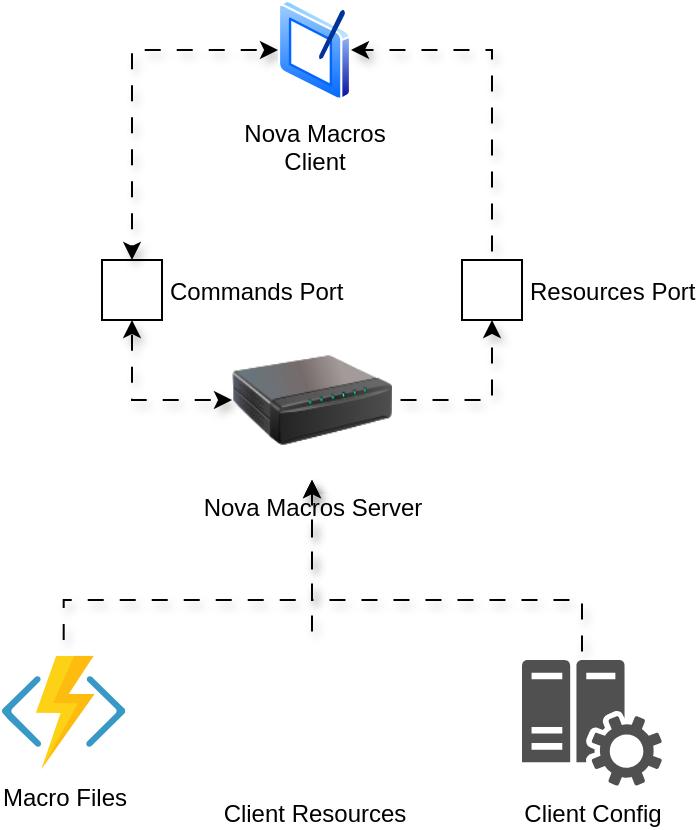 <mxfile version="24.6.4" type="device">
  <diagram id="7gcUSTIZ7YSJ5vT40chW" name="Page-1">
    <mxGraphModel dx="794" dy="724" grid="1" gridSize="10" guides="1" tooltips="1" connect="1" arrows="1" fold="1" page="1" pageScale="1" pageWidth="1169" pageHeight="827" math="0" shadow="0">
      <root>
        <mxCell id="0" />
        <mxCell id="1" parent="0" />
        <mxCell id="A3Kb_5LYnnvngUKxqPnR-24" style="edgeStyle=orthogonalEdgeStyle;rounded=0;orthogonalLoop=1;jettySize=auto;html=1;entryX=0.5;entryY=1;entryDx=0;entryDy=0;flowAnimation=1;shadow=1;" edge="1" parent="1" source="SZY12_XKgGBlkoAp8IEY-8" target="A3Kb_5LYnnvngUKxqPnR-1">
          <mxGeometry relative="1" as="geometry">
            <Array as="points">
              <mxPoint x="221" y="400" />
              <mxPoint x="345" y="400" />
            </Array>
          </mxGeometry>
        </mxCell>
        <mxCell id="SZY12_XKgGBlkoAp8IEY-8" value="Macro Files" style="aspect=fixed;html=1;perimeter=none;align=center;shadow=0;dashed=0;image;fontSize=12;image=img/lib/mscae/Functions.svg;" parent="1" vertex="1">
          <mxGeometry x="190" y="427.88" width="61.68" height="56.75" as="geometry" />
        </mxCell>
        <mxCell id="A3Kb_5LYnnvngUKxqPnR-9" style="edgeStyle=orthogonalEdgeStyle;rounded=0;orthogonalLoop=1;jettySize=auto;html=1;entryX=0.5;entryY=1;entryDx=0;entryDy=0;shadow=1;flowAnimation=1;startArrow=classic;startFill=1;" edge="1" parent="1" source="A3Kb_5LYnnvngUKxqPnR-1" target="A3Kb_5LYnnvngUKxqPnR-8">
          <mxGeometry relative="1" as="geometry" />
        </mxCell>
        <mxCell id="A3Kb_5LYnnvngUKxqPnR-11" style="edgeStyle=orthogonalEdgeStyle;rounded=0;orthogonalLoop=1;jettySize=auto;html=1;entryX=0.5;entryY=1;entryDx=0;entryDy=0;shadow=1;flowAnimation=1;" edge="1" parent="1" source="A3Kb_5LYnnvngUKxqPnR-1" target="A3Kb_5LYnnvngUKxqPnR-2">
          <mxGeometry relative="1" as="geometry" />
        </mxCell>
        <mxCell id="A3Kb_5LYnnvngUKxqPnR-1" value="Nova Macros Server" style="image;html=1;image=img/lib/clip_art/networking/Print_Server_128x128.png" vertex="1" parent="1">
          <mxGeometry x="305" y="260" width="80" height="80" as="geometry" />
        </mxCell>
        <mxCell id="A3Kb_5LYnnvngUKxqPnR-23" style="edgeStyle=orthogonalEdgeStyle;rounded=0;orthogonalLoop=1;jettySize=auto;html=1;entryX=1;entryY=0.5;entryDx=0;entryDy=0;flowAnimation=1;shadow=1;" edge="1" parent="1" source="A3Kb_5LYnnvngUKxqPnR-2" target="A3Kb_5LYnnvngUKxqPnR-20">
          <mxGeometry relative="1" as="geometry">
            <Array as="points">
              <mxPoint x="435" y="125" />
            </Array>
          </mxGeometry>
        </mxCell>
        <mxCell id="A3Kb_5LYnnvngUKxqPnR-2" value="Resources Port" style="fontStyle=0;labelPosition=right;verticalLabelPosition=middle;align=left;verticalAlign=middle;spacingLeft=2;" vertex="1" parent="1">
          <mxGeometry x="420" y="230" width="30" height="30" as="geometry" />
        </mxCell>
        <mxCell id="A3Kb_5LYnnvngUKxqPnR-8" value="Commands Port" style="fontStyle=0;labelPosition=right;verticalLabelPosition=middle;align=left;verticalAlign=middle;spacingLeft=2;" vertex="1" parent="1">
          <mxGeometry x="240" y="230" width="30" height="30" as="geometry" />
        </mxCell>
        <mxCell id="A3Kb_5LYnnvngUKxqPnR-17" style="edgeStyle=orthogonalEdgeStyle;rounded=0;orthogonalLoop=1;jettySize=auto;html=1;entryX=0.5;entryY=1;entryDx=0;entryDy=0;shadow=1;flowAnimation=1;" edge="1" parent="1" source="A3Kb_5LYnnvngUKxqPnR-13" target="A3Kb_5LYnnvngUKxqPnR-1">
          <mxGeometry relative="1" as="geometry">
            <Array as="points">
              <mxPoint x="345" y="400" />
              <mxPoint x="345" y="400" />
            </Array>
          </mxGeometry>
        </mxCell>
        <mxCell id="A3Kb_5LYnnvngUKxqPnR-13" value="Client Resources" style="shape=image;html=1;verticalAlign=top;verticalLabelPosition=bottom;labelBackgroundColor=#ffffff;imageAspect=0;aspect=fixed;image=https://cdn1.iconfinder.com/data/icons/Alumin/128/Pictures.png" vertex="1" parent="1">
          <mxGeometry x="310" y="420" width="72.5" height="72.5" as="geometry" />
        </mxCell>
        <mxCell id="A3Kb_5LYnnvngUKxqPnR-18" style="edgeStyle=orthogonalEdgeStyle;rounded=0;orthogonalLoop=1;jettySize=auto;html=1;entryX=0.5;entryY=1;entryDx=0;entryDy=0;flowAnimation=1;shadow=1;" edge="1" parent="1" source="A3Kb_5LYnnvngUKxqPnR-14" target="A3Kb_5LYnnvngUKxqPnR-1">
          <mxGeometry relative="1" as="geometry">
            <Array as="points">
              <mxPoint x="480" y="400" />
              <mxPoint x="345" y="400" />
            </Array>
          </mxGeometry>
        </mxCell>
        <mxCell id="A3Kb_5LYnnvngUKxqPnR-14" value="Client Config" style="sketch=0;pointerEvents=1;shadow=0;dashed=0;html=1;strokeColor=none;labelPosition=center;verticalLabelPosition=bottom;verticalAlign=top;align=center;fillColor=#505050;shape=mxgraph.mscae.oms.config_assessment" vertex="1" parent="1">
          <mxGeometry x="450" y="430" width="70" height="63" as="geometry" />
        </mxCell>
        <mxCell id="A3Kb_5LYnnvngUKxqPnR-22" style="edgeStyle=orthogonalEdgeStyle;rounded=0;orthogonalLoop=1;jettySize=auto;html=1;shadow=1;flowAnimation=1;startArrow=classic;startFill=1;" edge="1" parent="1" source="A3Kb_5LYnnvngUKxqPnR-20" target="A3Kb_5LYnnvngUKxqPnR-8">
          <mxGeometry relative="1" as="geometry" />
        </mxCell>
        <mxCell id="A3Kb_5LYnnvngUKxqPnR-20" value="Nova Macros&lt;div&gt;Client&lt;/div&gt;" style="image;aspect=fixed;perimeter=ellipsePerimeter;html=1;align=center;shadow=0;dashed=0;spacingTop=3;image=img/lib/active_directory/tablet_pc.svg;" vertex="1" parent="1">
          <mxGeometry x="328" y="100" width="36.5" height="50" as="geometry" />
        </mxCell>
      </root>
    </mxGraphModel>
  </diagram>
</mxfile>
